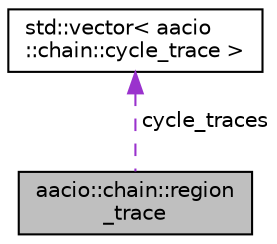 digraph "aacio::chain::region_trace"
{
  edge [fontname="Helvetica",fontsize="10",labelfontname="Helvetica",labelfontsize="10"];
  node [fontname="Helvetica",fontsize="10",shape=record];
  Node1 [label="aacio::chain::region\l_trace",height=0.2,width=0.4,color="black", fillcolor="grey75", style="filled", fontcolor="black"];
  Node2 -> Node1 [dir="back",color="darkorchid3",fontsize="10",style="dashed",label=" cycle_traces" ,fontname="Helvetica"];
  Node2 [label="std::vector\< aacio\l::chain::cycle_trace \>",height=0.2,width=0.4,color="black", fillcolor="white", style="filled",URL="$classstd_1_1vector.html"];
}
